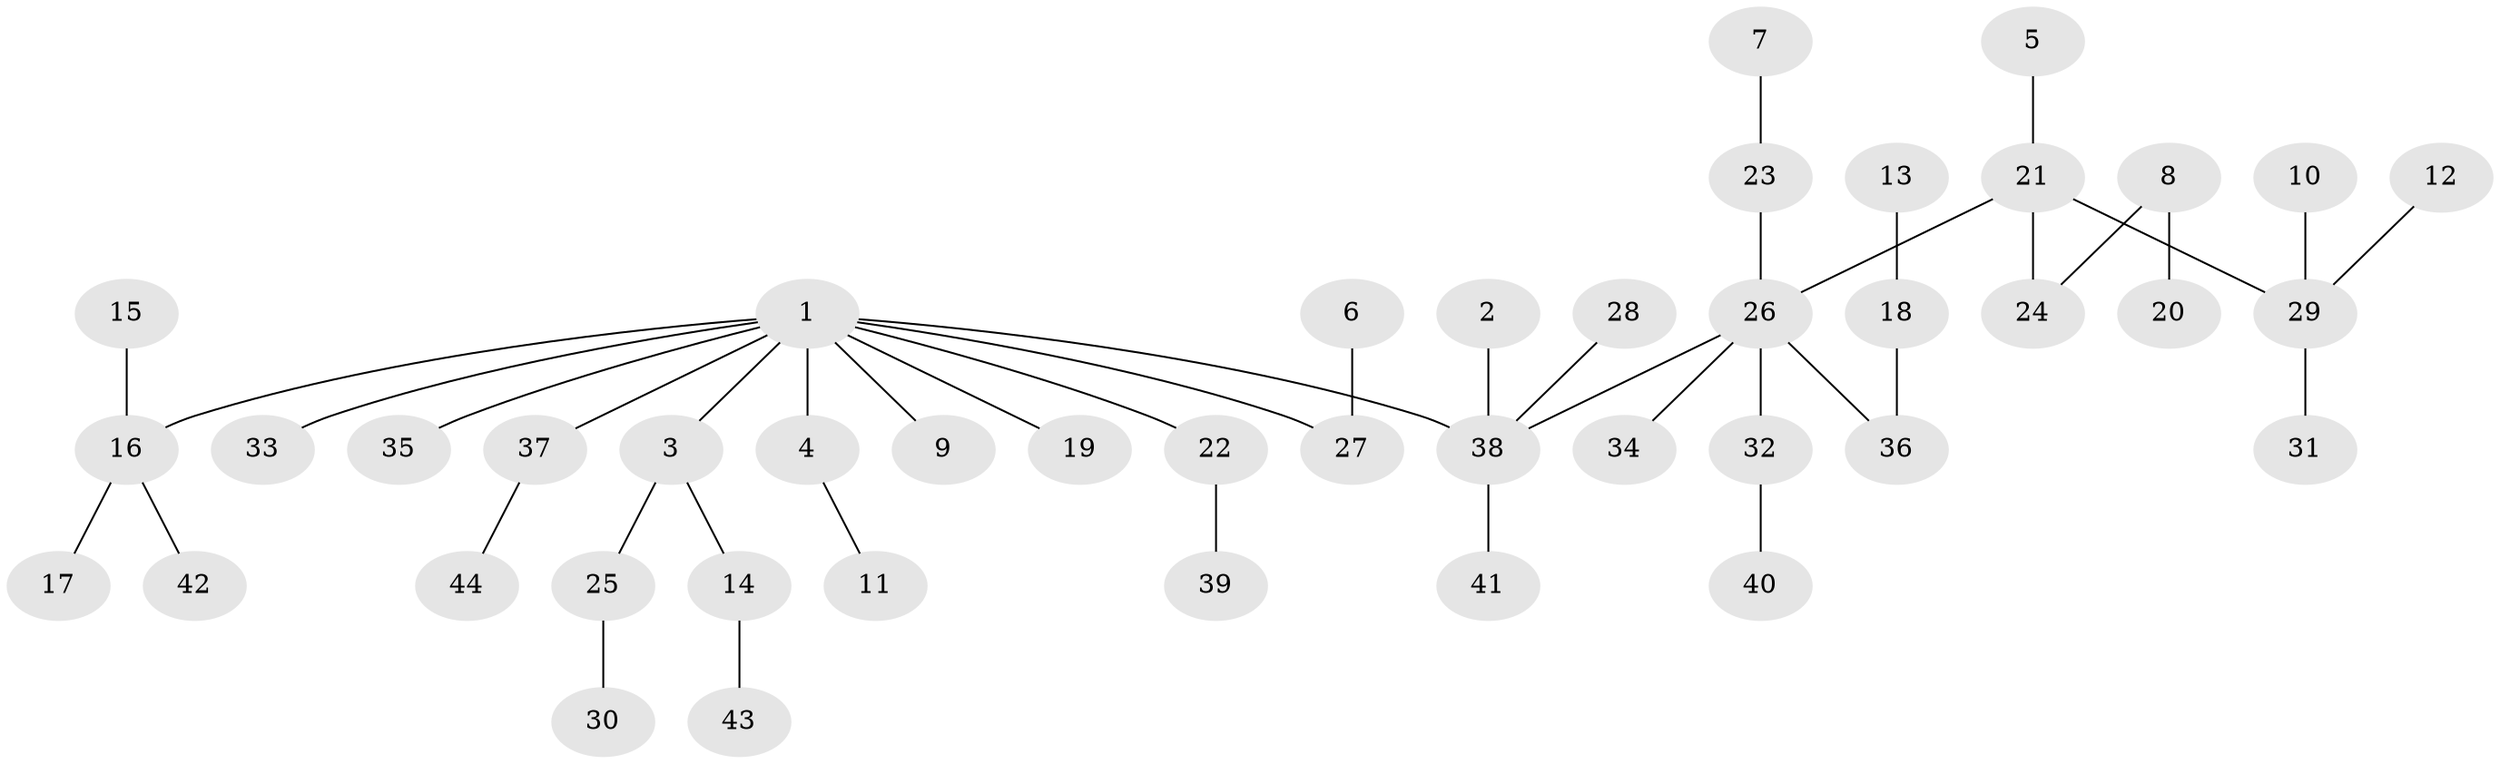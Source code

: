 // original degree distribution, {7: 0.011494252873563218, 4: 0.04597701149425287, 6: 0.011494252873563218, 5: 0.04597701149425287, 2: 0.22988505747126436, 1: 0.5057471264367817, 3: 0.14942528735632185}
// Generated by graph-tools (version 1.1) at 2025/26/03/09/25 03:26:32]
// undirected, 44 vertices, 43 edges
graph export_dot {
graph [start="1"]
  node [color=gray90,style=filled];
  1;
  2;
  3;
  4;
  5;
  6;
  7;
  8;
  9;
  10;
  11;
  12;
  13;
  14;
  15;
  16;
  17;
  18;
  19;
  20;
  21;
  22;
  23;
  24;
  25;
  26;
  27;
  28;
  29;
  30;
  31;
  32;
  33;
  34;
  35;
  36;
  37;
  38;
  39;
  40;
  41;
  42;
  43;
  44;
  1 -- 3 [weight=1.0];
  1 -- 4 [weight=1.0];
  1 -- 9 [weight=1.0];
  1 -- 16 [weight=1.0];
  1 -- 19 [weight=1.0];
  1 -- 22 [weight=1.0];
  1 -- 27 [weight=1.0];
  1 -- 33 [weight=1.0];
  1 -- 35 [weight=1.0];
  1 -- 37 [weight=1.0];
  1 -- 38 [weight=1.0];
  2 -- 38 [weight=1.0];
  3 -- 14 [weight=1.0];
  3 -- 25 [weight=1.0];
  4 -- 11 [weight=1.0];
  5 -- 21 [weight=1.0];
  6 -- 27 [weight=1.0];
  7 -- 23 [weight=1.0];
  8 -- 20 [weight=1.0];
  8 -- 24 [weight=1.0];
  10 -- 29 [weight=1.0];
  12 -- 29 [weight=1.0];
  13 -- 18 [weight=1.0];
  14 -- 43 [weight=1.0];
  15 -- 16 [weight=1.0];
  16 -- 17 [weight=1.0];
  16 -- 42 [weight=1.0];
  18 -- 36 [weight=1.0];
  21 -- 24 [weight=1.0];
  21 -- 26 [weight=1.0];
  21 -- 29 [weight=1.0];
  22 -- 39 [weight=1.0];
  23 -- 26 [weight=1.0];
  25 -- 30 [weight=1.0];
  26 -- 32 [weight=1.0];
  26 -- 34 [weight=1.0];
  26 -- 36 [weight=1.0];
  26 -- 38 [weight=1.0];
  28 -- 38 [weight=1.0];
  29 -- 31 [weight=1.0];
  32 -- 40 [weight=1.0];
  37 -- 44 [weight=1.0];
  38 -- 41 [weight=1.0];
}
